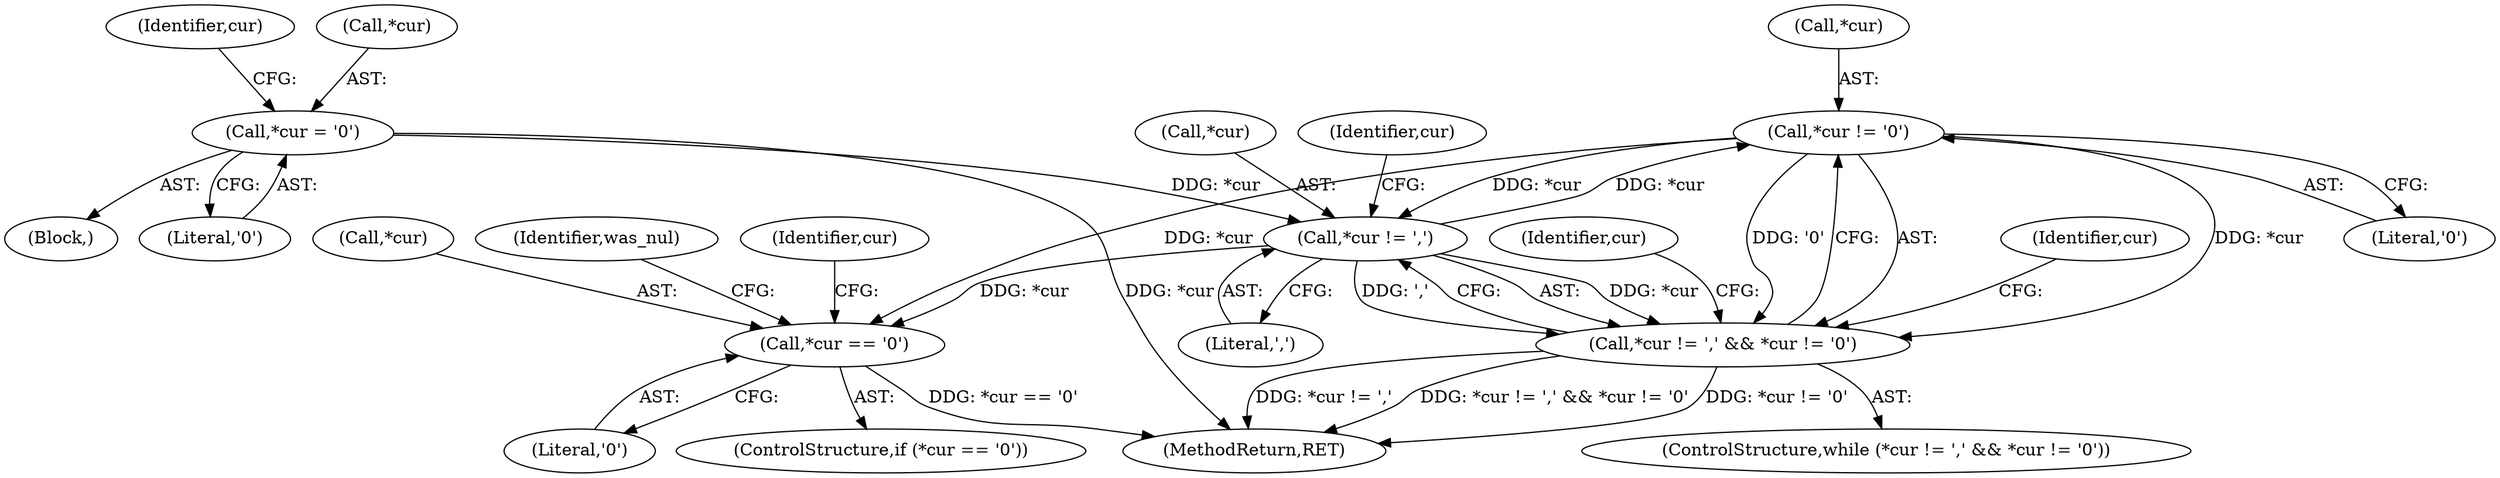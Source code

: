 digraph "1_zfs_99aa4d2b4fd12c6bef62d02ffd1b375ddd42fcf4@pointer" {
"1000145" [label="(Call,*cur != '\0')"];
"1000141" [label="(Call,*cur != ',')"];
"1000159" [label="(Call,*cur = '\0')"];
"1000145" [label="(Call,*cur != '\0')"];
"1000140" [label="(Call,*cur != ',' && *cur != '\0')"];
"1000152" [label="(Call,*cur == '\0')"];
"1000142" [label="(Call,*cur)"];
"1000145" [label="(Call,*cur != '\0')"];
"1000151" [label="(ControlStructure,if (*cur == '\0'))"];
"1000157" [label="(Identifier,was_nul)"];
"1000144" [label="(Literal,',')"];
"1000141" [label="(Call,*cur != ',')"];
"1000135" [label="(Block,)"];
"1000147" [label="(Identifier,cur)"];
"1000152" [label="(Call,*cur == '\0')"];
"1000150" [label="(Identifier,cur)"];
"1000211" [label="(MethodReturn,RET)"];
"1000159" [label="(Call,*cur = '\0')"];
"1000165" [label="(Identifier,cur)"];
"1000161" [label="(Identifier,cur)"];
"1000148" [label="(Literal,'\0')"];
"1000139" [label="(ControlStructure,while (*cur != ',' && *cur != '\0'))"];
"1000155" [label="(Literal,'\0')"];
"1000154" [label="(Identifier,cur)"];
"1000162" [label="(Literal,'\0')"];
"1000160" [label="(Call,*cur)"];
"1000146" [label="(Call,*cur)"];
"1000153" [label="(Call,*cur)"];
"1000140" [label="(Call,*cur != ',' && *cur != '\0')"];
"1000145" -> "1000140"  [label="AST: "];
"1000145" -> "1000148"  [label="CFG: "];
"1000146" -> "1000145"  [label="AST: "];
"1000148" -> "1000145"  [label="AST: "];
"1000140" -> "1000145"  [label="CFG: "];
"1000145" -> "1000141"  [label="DDG: *cur"];
"1000145" -> "1000140"  [label="DDG: *cur"];
"1000145" -> "1000140"  [label="DDG: '\0'"];
"1000141" -> "1000145"  [label="DDG: *cur"];
"1000145" -> "1000152"  [label="DDG: *cur"];
"1000141" -> "1000140"  [label="AST: "];
"1000141" -> "1000144"  [label="CFG: "];
"1000142" -> "1000141"  [label="AST: "];
"1000144" -> "1000141"  [label="AST: "];
"1000147" -> "1000141"  [label="CFG: "];
"1000140" -> "1000141"  [label="CFG: "];
"1000141" -> "1000140"  [label="DDG: *cur"];
"1000141" -> "1000140"  [label="DDG: ','"];
"1000159" -> "1000141"  [label="DDG: *cur"];
"1000141" -> "1000152"  [label="DDG: *cur"];
"1000159" -> "1000135"  [label="AST: "];
"1000159" -> "1000162"  [label="CFG: "];
"1000160" -> "1000159"  [label="AST: "];
"1000162" -> "1000159"  [label="AST: "];
"1000165" -> "1000159"  [label="CFG: "];
"1000159" -> "1000211"  [label="DDG: *cur"];
"1000140" -> "1000139"  [label="AST: "];
"1000150" -> "1000140"  [label="CFG: "];
"1000154" -> "1000140"  [label="CFG: "];
"1000140" -> "1000211"  [label="DDG: *cur != ','"];
"1000140" -> "1000211"  [label="DDG: *cur != ',' && *cur != '\0'"];
"1000140" -> "1000211"  [label="DDG: *cur != '\0'"];
"1000152" -> "1000151"  [label="AST: "];
"1000152" -> "1000155"  [label="CFG: "];
"1000153" -> "1000152"  [label="AST: "];
"1000155" -> "1000152"  [label="AST: "];
"1000157" -> "1000152"  [label="CFG: "];
"1000161" -> "1000152"  [label="CFG: "];
"1000152" -> "1000211"  [label="DDG: *cur == '\0'"];
}
